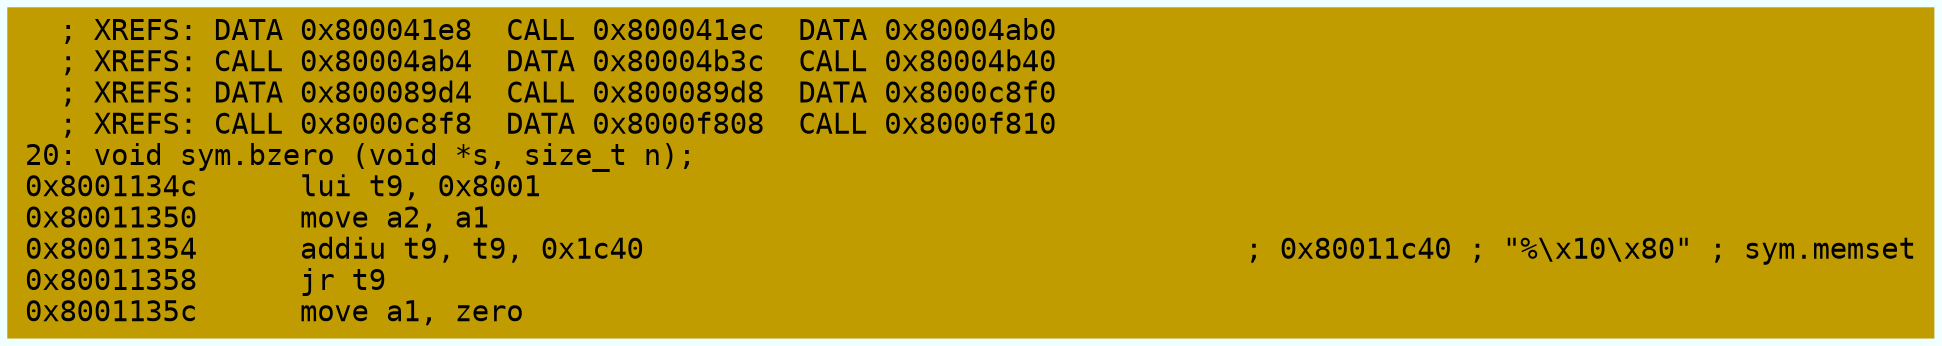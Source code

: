 digraph code {
	graph [bgcolor=azure fontsize=8 fontname="Courier" splines="ortho"];
	node [fillcolor=gray style=filled shape=box];
	edge [arrowhead="normal"];
	"0x8001134c" [URL="sym.bzero/0x8001134c", fillcolor="#c19c00",color="#c19c00", fontname="Courier",label="  ; XREFS: DATA 0x800041e8  CALL 0x800041ec  DATA 0x80004ab0  \l  ; XREFS: CALL 0x80004ab4  DATA 0x80004b3c  CALL 0x80004b40  \l  ; XREFS: DATA 0x800089d4  CALL 0x800089d8  DATA 0x8000c8f0  \l  ; XREFS: CALL 0x8000c8f8  DATA 0x8000f808  CALL 0x8000f810  \l20: void sym.bzero (void *s, size_t n);\l0x8001134c      lui t9, 0x8001\l0x80011350      move a2, a1\l0x80011354      addiu t9, t9, 0x1c40                                   ; 0x80011c40 ; \"%\\x10\\x80\" ; sym.memset\l0x80011358      jr t9\l0x8001135c      move a1, zero\l"]
}
